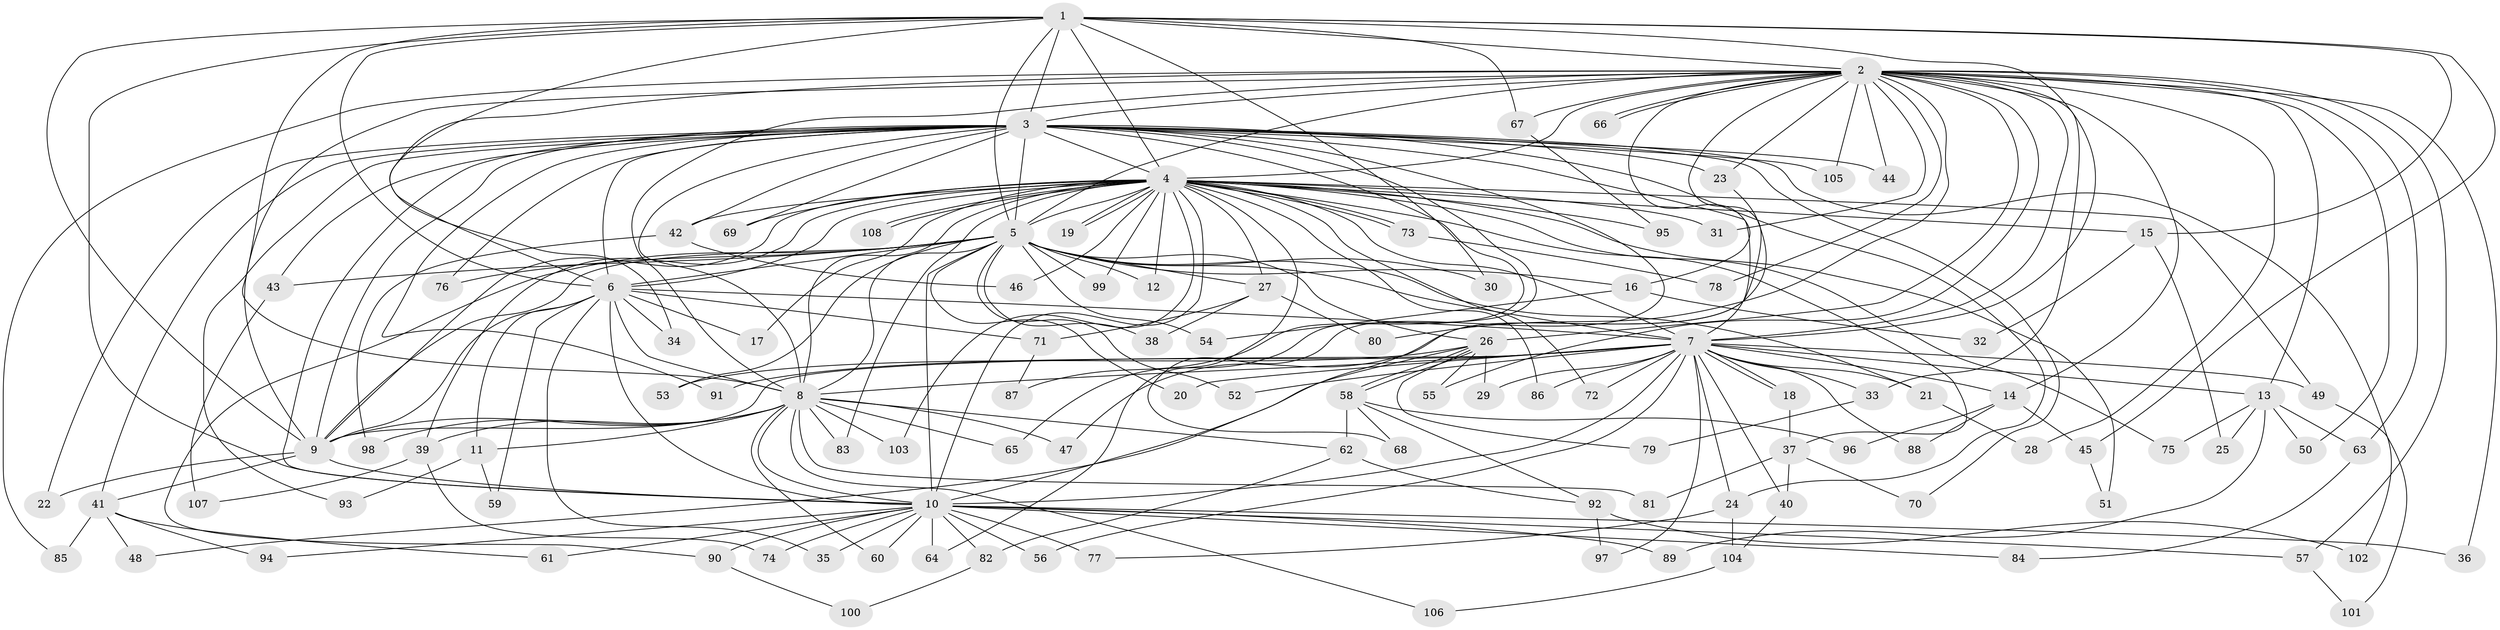 // coarse degree distribution, {29: 0.012048192771084338, 28: 0.012048192771084338, 23: 0.012048192771084338, 30: 0.012048192771084338, 20: 0.012048192771084338, 12: 0.012048192771084338, 19: 0.012048192771084338, 21: 0.012048192771084338, 2: 0.5542168674698795, 7: 0.012048192771084338, 5: 0.04819277108433735, 4: 0.060240963855421686, 3: 0.18072289156626506, 1: 0.024096385542168676, 8: 0.012048192771084338, 6: 0.012048192771084338}
// Generated by graph-tools (version 1.1) at 2025/41/03/06/25 10:41:41]
// undirected, 108 vertices, 241 edges
graph export_dot {
graph [start="1"]
  node [color=gray90,style=filled];
  1;
  2;
  3;
  4;
  5;
  6;
  7;
  8;
  9;
  10;
  11;
  12;
  13;
  14;
  15;
  16;
  17;
  18;
  19;
  20;
  21;
  22;
  23;
  24;
  25;
  26;
  27;
  28;
  29;
  30;
  31;
  32;
  33;
  34;
  35;
  36;
  37;
  38;
  39;
  40;
  41;
  42;
  43;
  44;
  45;
  46;
  47;
  48;
  49;
  50;
  51;
  52;
  53;
  54;
  55;
  56;
  57;
  58;
  59;
  60;
  61;
  62;
  63;
  64;
  65;
  66;
  67;
  68;
  69;
  70;
  71;
  72;
  73;
  74;
  75;
  76;
  77;
  78;
  79;
  80;
  81;
  82;
  83;
  84;
  85;
  86;
  87;
  88;
  89;
  90;
  91;
  92;
  93;
  94;
  95;
  96;
  97;
  98;
  99;
  100;
  101;
  102;
  103;
  104;
  105;
  106;
  107;
  108;
  1 -- 2;
  1 -- 3;
  1 -- 4;
  1 -- 5;
  1 -- 6;
  1 -- 7;
  1 -- 8;
  1 -- 9;
  1 -- 10;
  1 -- 15;
  1 -- 30;
  1 -- 34;
  1 -- 45;
  1 -- 67;
  2 -- 3;
  2 -- 4;
  2 -- 5;
  2 -- 6;
  2 -- 7;
  2 -- 8;
  2 -- 9;
  2 -- 10;
  2 -- 13;
  2 -- 14;
  2 -- 16;
  2 -- 23;
  2 -- 26;
  2 -- 28;
  2 -- 31;
  2 -- 33;
  2 -- 36;
  2 -- 44;
  2 -- 50;
  2 -- 55;
  2 -- 57;
  2 -- 63;
  2 -- 66;
  2 -- 66;
  2 -- 67;
  2 -- 78;
  2 -- 80;
  2 -- 85;
  2 -- 105;
  3 -- 4;
  3 -- 5;
  3 -- 6;
  3 -- 7;
  3 -- 8;
  3 -- 9;
  3 -- 10;
  3 -- 22;
  3 -- 23;
  3 -- 24;
  3 -- 41;
  3 -- 42;
  3 -- 43;
  3 -- 44;
  3 -- 65;
  3 -- 68;
  3 -- 69;
  3 -- 70;
  3 -- 76;
  3 -- 87;
  3 -- 91;
  3 -- 93;
  3 -- 102;
  3 -- 105;
  4 -- 5;
  4 -- 6;
  4 -- 7;
  4 -- 8;
  4 -- 9;
  4 -- 10;
  4 -- 12;
  4 -- 15;
  4 -- 17;
  4 -- 19;
  4 -- 19;
  4 -- 27;
  4 -- 31;
  4 -- 37;
  4 -- 39;
  4 -- 42;
  4 -- 46;
  4 -- 49;
  4 -- 51;
  4 -- 64;
  4 -- 69;
  4 -- 72;
  4 -- 73;
  4 -- 73;
  4 -- 75;
  4 -- 83;
  4 -- 86;
  4 -- 95;
  4 -- 99;
  4 -- 103;
  4 -- 108;
  4 -- 108;
  5 -- 6;
  5 -- 7;
  5 -- 8;
  5 -- 9;
  5 -- 10;
  5 -- 12;
  5 -- 16;
  5 -- 20;
  5 -- 21;
  5 -- 26;
  5 -- 27;
  5 -- 30;
  5 -- 38;
  5 -- 43;
  5 -- 52;
  5 -- 53;
  5 -- 54;
  5 -- 76;
  5 -- 90;
  5 -- 99;
  6 -- 7;
  6 -- 8;
  6 -- 9;
  6 -- 10;
  6 -- 11;
  6 -- 17;
  6 -- 34;
  6 -- 35;
  6 -- 59;
  6 -- 71;
  7 -- 8;
  7 -- 9;
  7 -- 10;
  7 -- 13;
  7 -- 14;
  7 -- 18;
  7 -- 18;
  7 -- 20;
  7 -- 21;
  7 -- 24;
  7 -- 29;
  7 -- 33;
  7 -- 40;
  7 -- 49;
  7 -- 52;
  7 -- 56;
  7 -- 72;
  7 -- 86;
  7 -- 88;
  7 -- 91;
  7 -- 97;
  8 -- 9;
  8 -- 10;
  8 -- 11;
  8 -- 39;
  8 -- 47;
  8 -- 60;
  8 -- 62;
  8 -- 65;
  8 -- 81;
  8 -- 83;
  8 -- 98;
  8 -- 103;
  8 -- 106;
  9 -- 10;
  9 -- 22;
  9 -- 41;
  10 -- 35;
  10 -- 36;
  10 -- 56;
  10 -- 57;
  10 -- 60;
  10 -- 61;
  10 -- 64;
  10 -- 74;
  10 -- 77;
  10 -- 82;
  10 -- 84;
  10 -- 89;
  10 -- 90;
  10 -- 94;
  11 -- 59;
  11 -- 93;
  13 -- 25;
  13 -- 50;
  13 -- 63;
  13 -- 75;
  13 -- 89;
  14 -- 45;
  14 -- 88;
  14 -- 96;
  15 -- 25;
  15 -- 32;
  16 -- 32;
  16 -- 54;
  18 -- 37;
  21 -- 28;
  23 -- 47;
  24 -- 77;
  24 -- 104;
  26 -- 29;
  26 -- 48;
  26 -- 53;
  26 -- 55;
  26 -- 58;
  26 -- 58;
  26 -- 79;
  27 -- 38;
  27 -- 71;
  27 -- 80;
  33 -- 79;
  37 -- 40;
  37 -- 70;
  37 -- 81;
  39 -- 74;
  39 -- 107;
  40 -- 104;
  41 -- 48;
  41 -- 61;
  41 -- 85;
  41 -- 94;
  42 -- 46;
  42 -- 98;
  43 -- 107;
  45 -- 51;
  49 -- 101;
  57 -- 101;
  58 -- 62;
  58 -- 68;
  58 -- 92;
  58 -- 96;
  62 -- 82;
  62 -- 92;
  63 -- 84;
  67 -- 95;
  71 -- 87;
  73 -- 78;
  82 -- 100;
  90 -- 100;
  92 -- 97;
  92 -- 102;
  104 -- 106;
}
